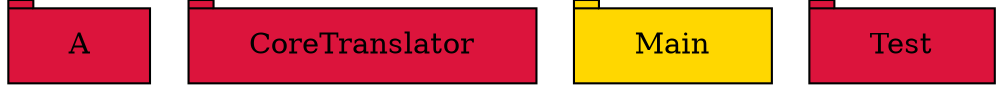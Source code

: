 digraph "Import visualisation" {
    node [margin="0.4,0.1"
         ,style=filled];
    1 [label=A
      ,fillcolor=crimson
      ,shape=tab];
    2 [label=CoreTranslator
      ,fillcolor=crimson
      ,shape=tab];
    3 [label=Main
      ,fillcolor=gold
      ,shape=tab];
    4 [label=Test
      ,fillcolor=crimson
      ,shape=tab];
}
